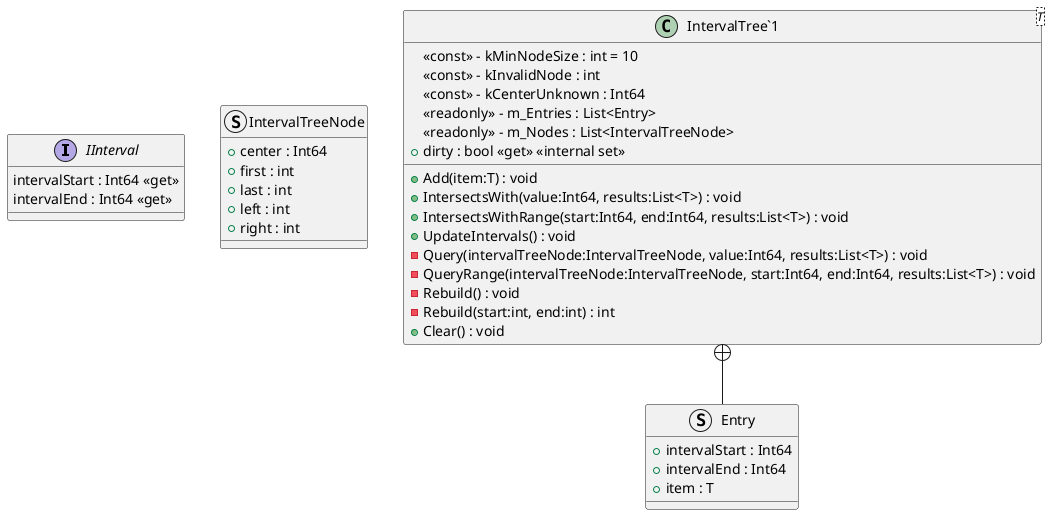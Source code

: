 @startuml
interface IInterval {
    intervalStart : Int64 <<get>>
    intervalEnd : Int64 <<get>>
}
struct IntervalTreeNode {
    + center : Int64
    + first : int
    + last : int
    + left : int
    + right : int
}
class "IntervalTree`1"<T> {
    <<const>> - kMinNodeSize : int = 10
    <<const>> - kInvalidNode : int
    <<const>> - kCenterUnknown : Int64
    <<readonly>> - m_Entries : List<Entry>
    <<readonly>> - m_Nodes : List<IntervalTreeNode>
    + dirty : bool <<get>> <<internal set>>
    + Add(item:T) : void
    + IntersectsWith(value:Int64, results:List<T>) : void
    + IntersectsWithRange(start:Int64, end:Int64, results:List<T>) : void
    + UpdateIntervals() : void
    - Query(intervalTreeNode:IntervalTreeNode, value:Int64, results:List<T>) : void
    - QueryRange(intervalTreeNode:IntervalTreeNode, start:Int64, end:Int64, results:List<T>) : void
    - Rebuild() : void
    - Rebuild(start:int, end:int) : int
    + Clear() : void
}
struct Entry {
    + intervalStart : Int64
    + intervalEnd : Int64
    + item : T
}
"IntervalTree`1" +-- Entry
@enduml
